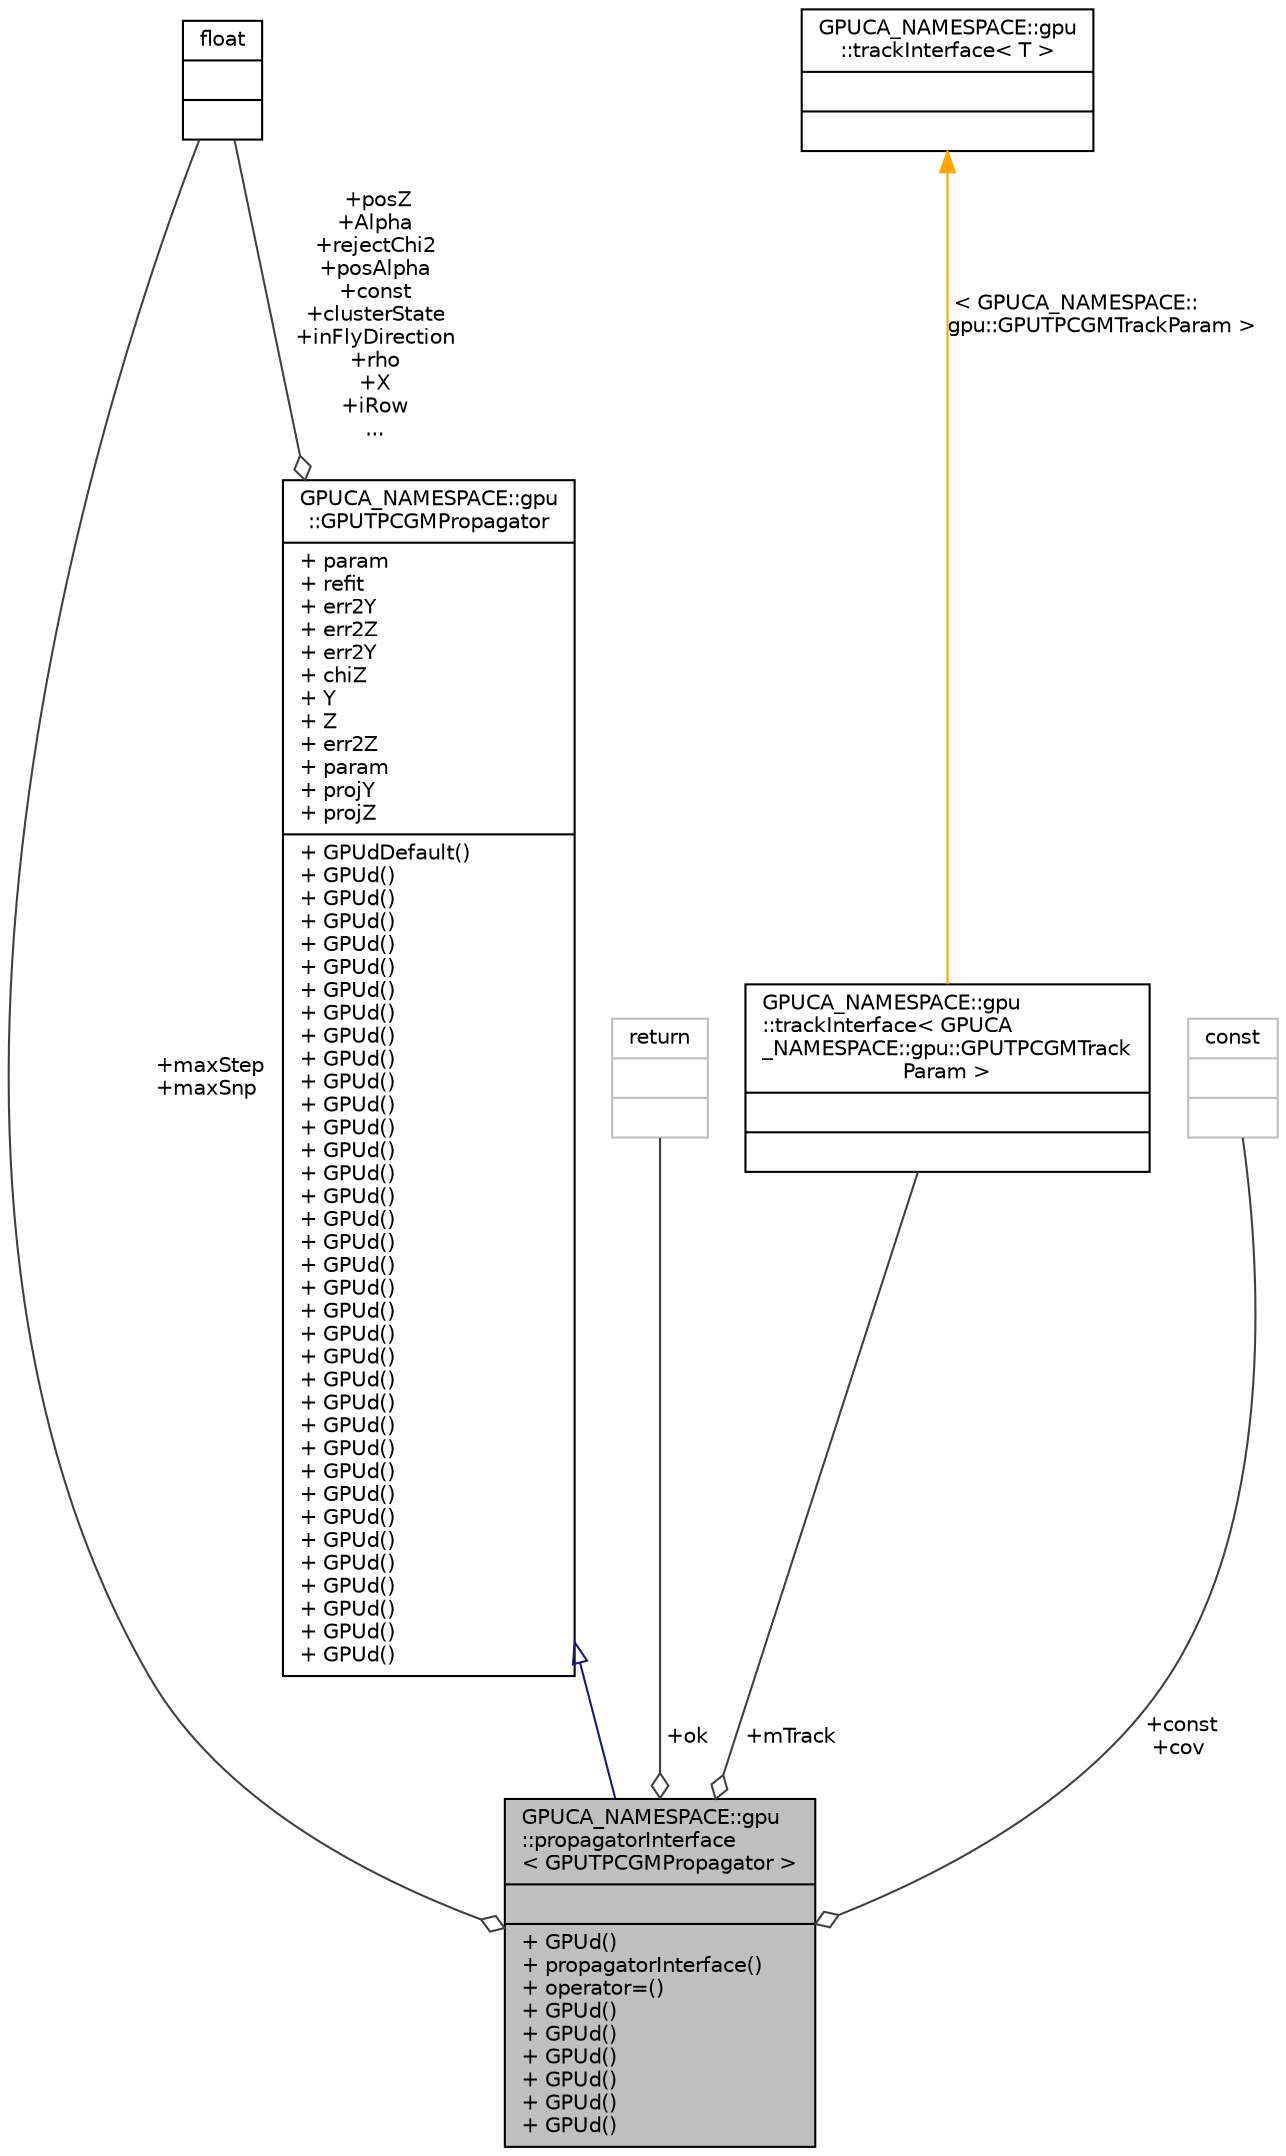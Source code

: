 digraph "GPUCA_NAMESPACE::gpu::propagatorInterface&lt; GPUTPCGMPropagator &gt;"
{
 // INTERACTIVE_SVG=YES
  bgcolor="transparent";
  edge [fontname="Helvetica",fontsize="10",labelfontname="Helvetica",labelfontsize="10"];
  node [fontname="Helvetica",fontsize="10",shape=record];
  Node1 [label="{GPUCA_NAMESPACE::gpu\l::propagatorInterface\l\< GPUTPCGMPropagator \>\n||+ GPUd()\l+ propagatorInterface()\l+ operator=()\l+ GPUd()\l+ GPUd()\l+ GPUd()\l+ GPUd()\l+ GPUd()\l+ GPUd()\l}",height=0.2,width=0.4,color="black", fillcolor="grey75", style="filled", fontcolor="black"];
  Node2 -> Node1 [dir="back",color="midnightblue",fontsize="10",style="solid",arrowtail="onormal",fontname="Helvetica"];
  Node2 [label="{GPUCA_NAMESPACE::gpu\l::GPUTPCGMPropagator\n|+ param\l+ refit\l+ err2Y\l+ err2Z\l+ err2Y\l+ chiZ\l+ Y\l+ Z\l+ err2Z\l+ param\l+ projY\l+ projZ\l|+ GPUdDefault()\l+ GPUd()\l+ GPUd()\l+ GPUd()\l+ GPUd()\l+ GPUd()\l+ GPUd()\l+ GPUd()\l+ GPUd()\l+ GPUd()\l+ GPUd()\l+ GPUd()\l+ GPUd()\l+ GPUd()\l+ GPUd()\l+ GPUd()\l+ GPUd()\l+ GPUd()\l+ GPUd()\l+ GPUd()\l+ GPUd()\l+ GPUd()\l+ GPUd()\l+ GPUd()\l+ GPUd()\l+ GPUd()\l+ GPUd()\l+ GPUd()\l+ GPUd()\l+ GPUd()\l+ GPUd()\l+ GPUd()\l+ GPUd()\l+ GPUd()\l+ GPUd()\l+ GPUd()\l}",height=0.2,width=0.4,color="black",URL="$d8/d01/classGPUCA__NAMESPACE_1_1gpu_1_1GPUTPCGMPropagator.html"];
  Node3 -> Node2 [color="grey25",fontsize="10",style="solid",label=" +posZ\n+Alpha\n+rejectChi2\n+posAlpha\n+const\n+clusterState\n+inFlyDirection\n+rho\n+X\n+iRow\n..." ,arrowhead="odiamond",fontname="Helvetica"];
  Node3 [label="{float\n||}",height=0.2,width=0.4,color="black",URL="$d4/dc3/classfloat.html"];
  Node4 -> Node1 [color="grey25",fontsize="10",style="solid",label=" +ok" ,arrowhead="odiamond",fontname="Helvetica"];
  Node4 [label="{return\n||}",height=0.2,width=0.4,color="grey75"];
  Node5 -> Node1 [color="grey25",fontsize="10",style="solid",label=" +mTrack" ,arrowhead="odiamond",fontname="Helvetica"];
  Node5 [label="{GPUCA_NAMESPACE::gpu\l::trackInterface\< GPUCA\l_NAMESPACE::gpu::GPUTPCGMTrack\lParam \>\n||}",height=0.2,width=0.4,color="black",URL="$d9/d7e/classGPUCA__NAMESPACE_1_1gpu_1_1trackInterface.html"];
  Node6 -> Node5 [dir="back",color="orange",fontsize="10",style="solid",label=" \< GPUCA_NAMESPACE::\lgpu::GPUTPCGMTrackParam \>" ,fontname="Helvetica"];
  Node6 [label="{GPUCA_NAMESPACE::gpu\l::trackInterface\< T \>\n||}",height=0.2,width=0.4,color="black",URL="$d9/d7e/classGPUCA__NAMESPACE_1_1gpu_1_1trackInterface.html"];
  Node3 -> Node1 [color="grey25",fontsize="10",style="solid",label=" +maxStep\n+maxSnp" ,arrowhead="odiamond",fontname="Helvetica"];
  Node7 -> Node1 [color="grey25",fontsize="10",style="solid",label=" +const\n+cov" ,arrowhead="odiamond",fontname="Helvetica"];
  Node7 [label="{const\n||}",height=0.2,width=0.4,color="grey75"];
}
